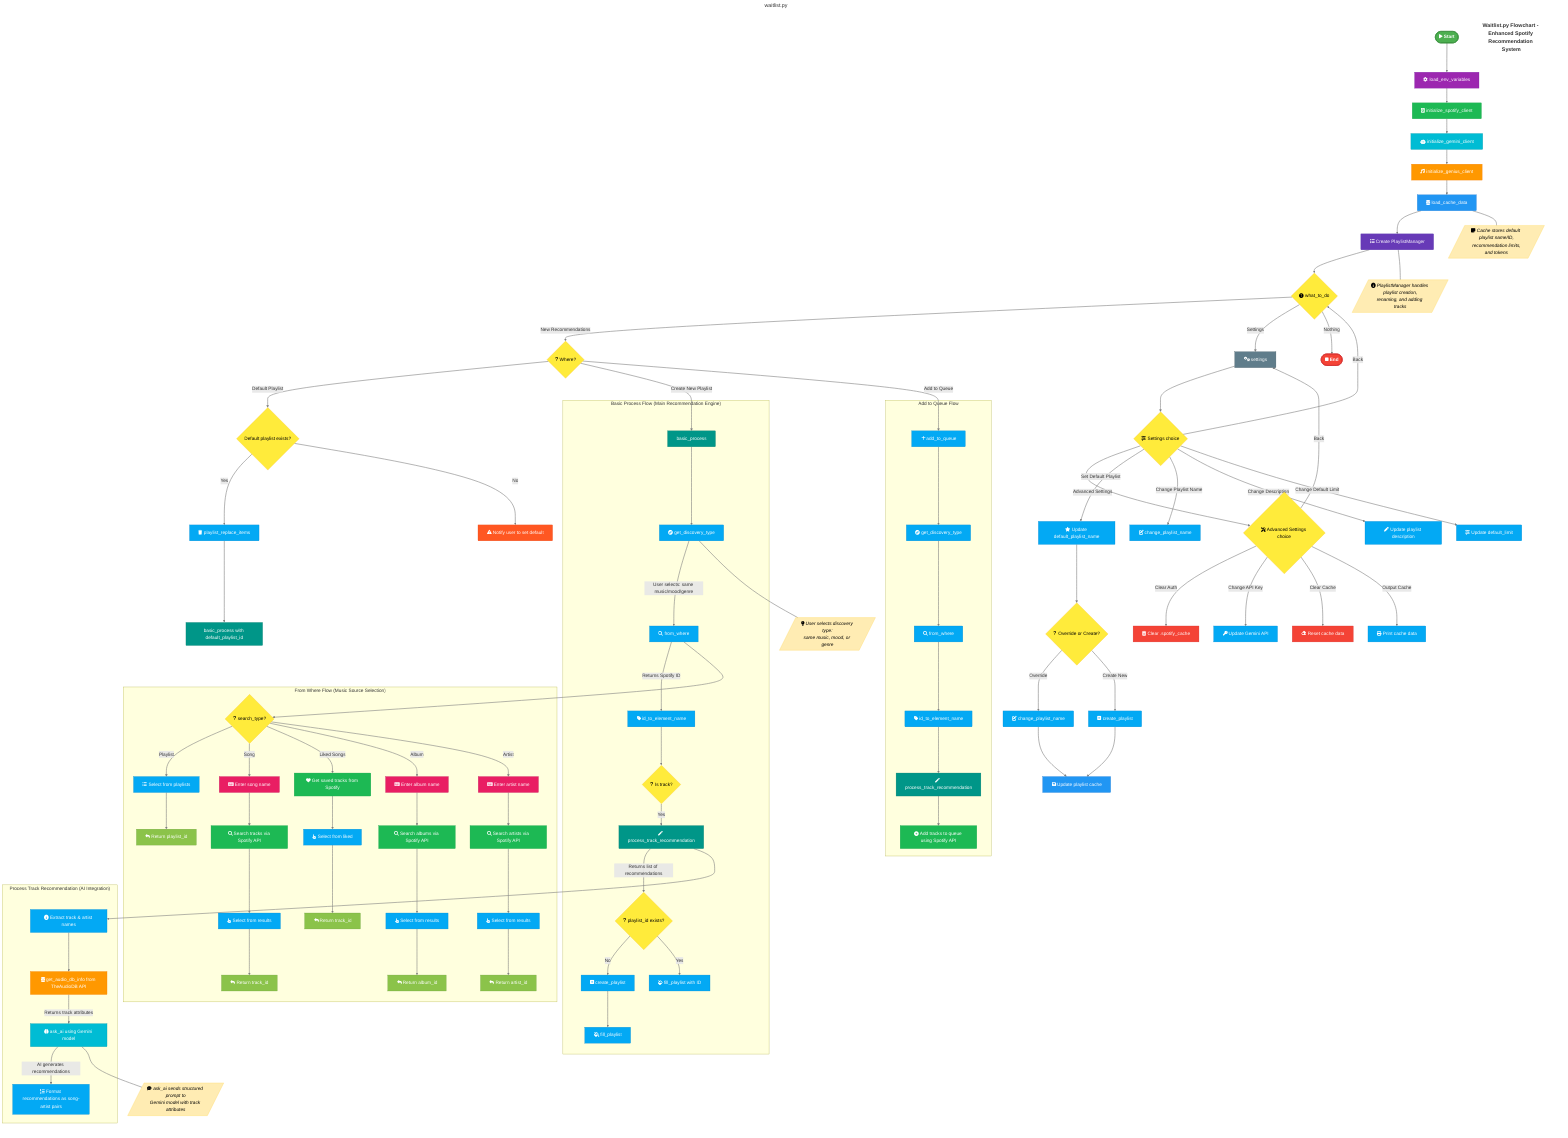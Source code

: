 ---
id: 992c9263-f454-4cd3-b500-30659d0e586b
title: waitlist.py
---
flowchart TD
    %% Main program flow
    Start([fa:fa-play Start]):::start --> LoadEnvVars[fa:fa-cog load_env_variables]:::setup
    LoadEnvVars --> InitSpotify[fa:fa-spotify initialize_spotify_client]:::spotify
    InitSpotify --> InitGemini[fa:fa-robot initialize_gemini_client]:::ai
    InitGemini --> InitGenius[fa:fa-music initialize_genius_client]:::api
    InitGenius --> LoadCache[fa:fa-database load_cache_data]:::data
    LoadCache --> CreatePlaylistManager[fa:fa-list Create PlaylistManager]:::manager
    
    %% Main menu that directs the program flow
    CreatePlaylistManager --> WhatToDo{fa:fa-question-circle what_to_do}:::decision
    
    WhatToDo -->|New Recommendations| NewRecsQuestion{fa:fa-question Where?}:::decision
    NewRecsQuestion -->|Default Playlist| CheckDefaultPlaylist{Default playlist exists?}:::decision
    CheckDefaultPlaylist -->|Yes| ClearPlaylist[fa:fa-trash playlist_replace_items]:::action
    CheckDefaultPlaylist -->|No| NotifyUser[fa:fa-exclamation-triangle Notify user to set default]:::warning
    ClearPlaylist --> BasicProcessDefault[basic_process with default_playlist_id]:::process
    
    NewRecsQuestion -->|Create New Playlist| BasicProcess[basic_process]:::process
    NewRecsQuestion -->|Add to Queue| AddToQueue[fa:fa-plus add_to_queue]:::action
    
    WhatToDo -->|Settings| SettingsMenu[fa:fa-cogs settings]:::settings
    SettingsMenu --> BasicSettings{fa:fa-sliders-h Settings choice}:::decision
    
    %% Advanced settings for managing API keys and cache
    BasicSettings -->|Advanced Settings| AdvancedSettings{fa:fa-tools Advanced Settings choice}:::decision
    AdvancedSettings -->|Clear Auth| ClearAuth[fa:fa-trash-alt Clear .spotify_cache]:::danger
    AdvancedSettings -->|Change API Key| ChangeAPIKey[fa:fa-key Update Gemini API]:::action
    AdvancedSettings -->|Clear Cache| ClearCache[fa:fa-eraser Reset cache data]:::danger
    AdvancedSettings -->|Output Cache| OutputCache[fa:fa-print Print cache data]:::action
    AdvancedSettings -->|Back| SettingsMenu
    
    %% Default playlist management
    BasicSettings -->|Set Default Playlist| SetDefault[fa:fa-star Update default_playlist_name]:::action
    SetDefault --> OverrideOrCreate{fa:fa-question Override or Create?}:::decision
    OverrideOrCreate -->|Override| ChangePlaylistName[fa:fa-edit change_playlist_name]:::action
    OverrideOrCreate -->|Create New| CreatePlaylist[fa:fa-plus-square create_playlist]:::action
    ChangePlaylistName --> UpdatePlaylistCache[fa:fa-save Update playlist cache]:::data
    CreatePlaylist --> UpdatePlaylistCache
    
    BasicSettings -->|Change Playlist Name| ChangeName[fa:fa-edit change_playlist_name]:::action
    BasicSettings -->|Change Description| ChangeDesc[fa:fa-pen Update playlist description]:::action
    BasicSettings -->|Change Default Limit| ChangeLimit[fa:fa-sliders-h Update default_limit]:::action
    BasicSettings -->|Back| WhatToDo
    
    WhatToDo -->|Nothing| End([fa:fa-stop End]):::END
    
    %% Core recommendation process
    subgraph BasicProcessFlow["Basic Process Flow (Main Recommendation Engine)"]
        direction TB
        BasicProcess --> GetDiscoveryType[fa:fa-compass get_discovery_type]:::action
        GetDiscoveryType -->|"User selects: same music/mood/genre"| FromWhere[fa:fa-search from_where]:::action
        FromWhere -->|"Returns Spotify ID"| GetOriginName[fa:fa-tag id_to_element_name]:::action
        GetOriginName --> CheckIsTrack{fa:fa-question Is track?}:::decision
        CheckIsTrack -->|Yes| ProcessTrackRec[fa:fa-magic process_track_recommendation]:::process
        ProcessTrackRec -->|"Returns list of recommendations"| CheckPlaylistId{fa:fa-question playlist_id exists?}:::decision
        CheckPlaylistId -->|No| CreateNewPlaylist[fa:fa-plus-square create_playlist]:::action
        CreateNewPlaylist --> FillPlaylist[fa:fa-fill-drip fill_playlist]:::action
        CheckPlaylistId -->|Yes| FillExistingPlaylist[fa:fa-fill fill_playlist with ID]:::action
    end
    
    %% Process for adding tracks to queue instead of playlist
    subgraph AddToQueueFlow["Add to Queue Flow"]
        direction TB
        AddToQueue --> GetQueueDiscoveryType[fa:fa-compass get_discovery_type]:::action
        GetQueueDiscoveryType --> GetQueueOrigin[fa:fa-search from_where]:::action
        GetQueueOrigin --> GetQueueOriginName[fa:fa-tag id_to_element_name]:::action
        GetQueueOriginName --> ProcessQueueRecs[fa:fa-magic process_track_recommendation]:::process
        ProcessQueueRecs --> AddTracksToQueue[fa:fa-plus-circle Add tracks to queue using Spotify API]:::spotify
    end
    
    %% Music source selection process
    subgraph FromWhereFlow["From Where Flow (Music Source Selection)"]
        direction TB
        FromWhere --> SearchTypePrompt{fa:fa-question search_type?}:::decision
        SearchTypePrompt -->|Playlist| SelectPlaylist[fa:fa-list-ul Select from playlists]:::action
        SelectPlaylist --> ReturnPlaylistId[fa:fa-reply Return playlist_id]:::return
        
        SearchTypePrompt -->|Song| EnterSongName[fa:fa-keyboard Enter song name]:::input
        EnterSongName --> SearchTracks[fa:fa-search Search tracks via Spotify API]:::spotify
        SearchTracks --> SelectTrack[fa:fa-hand-pointer Select from results]:::action
        SelectTrack --> ReturnTrackId[fa:fa-reply Return track_id]:::return
        
        SearchTypePrompt -->|Liked Songs| GetLikedSongs[fa:fa-heart Get saved tracks from Spotify]:::spotify
        GetLikedSongs --> SelectLikedTrack[fa:fa-hand-pointer Select from liked]:::action
        SelectLikedTrack --> ReturnLikedTrackId[fa:fa-reply Return track_id]:::return
        
        SearchTypePrompt -->|Album| EnterAlbumName[fa:fa-keyboard Enter album name]:::input
        EnterAlbumName --> SearchAlbums[fa:fa-search Search albums via Spotify API]:::spotify
        SearchAlbums --> SelectAlbum[fa:fa-hand-pointer Select from results]:::action
        SelectAlbum --> ReturnAlbumId[fa:fa-reply Return album_id]:::return
        
        SearchTypePrompt -->|Artist| EnterArtistName[fa:fa-keyboard Enter artist name]:::input
        EnterArtistName --> SearchArtists[fa:fa-search Search artists via Spotify API]:::spotify
        SearchArtists --> SelectArtist[fa:fa-hand-pointer Select from results]:::action
        SelectArtist --> ReturnArtistId[fa:fa-reply Return artist_id]:::return
    end
    
    %% AI recommendation process
    subgraph ProcessTrackRecommendationFlow["Process Track Recommendation (AI Integration)"]
        direction TB
        ProcessTrackRec --> ExtractTrackInfo[fa:fa-info-circle Extract track & artist names]:::action
        ExtractTrackInfo --> GetAudioDbInfo[fa:fa-database get_audio_db_info from TheAudioDB API]:::api
        GetAudioDbInfo -->|"Returns track attributes"| AskAI[fa:fa-brain ask_ai using Gemini model]:::ai
        AskAI -->|"AI generates recommendations"| FormatRecommendations[fa:fa-list-ol Format recommendations as song-artist pairs]:::action
    end
    
    %% Add clarifying notes with icons
    Note1[/"fa:fa-sticky-note Cache stores default playlist name/ID,\n recommendation limits, and tokens"/]:::note
    LoadCache --- Note1
    
    Note2[/"fa:fa-lightbulb User selects discovery type:\nsame music, mood, or genre"/]:::note
    GetDiscoveryType --- Note2
    
    Note3[/"fa:fa-comment-dots ask_ai sends structured prompt to\nGemini model with track attributes"/]:::note
    AskAI --- Note3
    
    Note4[/"fa:fa-info-circle PlaylistManager handles playlist creation,\nrenaming, and adding tracks"/]:::note
    CreatePlaylistManager --- Note4

    %% Define styles for different types of nodes
    classDef start fill:#4CAF50,stroke:#388E3C,stroke-width:2px,color:white,font-weight:bold
    classDef END fill:#F44336,stroke:#D32F2F,stroke-width:2px,color:white,font-weight:bold
    classDef setup fill:#9C27B0,stroke:#7B1FA2,stroke-width:1px,color:white
    classDef spotify fill:#1DB954,stroke:#1AA34A,stroke-width:1px,color:white
    classDef api fill:#FF9800,stroke:#F57C00,stroke-width:1px,color:white
    classDef data fill:#2196F3,stroke:#1976D2,stroke-width:1px,color:white
    classDef manager fill:#673AB7,stroke:#512DA8,stroke-width:1px,color:white
    classDef decision fill:#FFEB3B,stroke:#FBC02D,stroke-width:1px,color:black
    classDef action fill:#03A9F4,stroke:#0288D1,stroke-width:1px,color:white
    classDef warning fill:#FF5722,stroke:#E64A19,stroke-width:1px,color:white
    classDef process fill:#009688,stroke:#00796B,stroke-width:1px,color:white
    classDef settings fill:#607D8B,stroke:#455A64,stroke-width:1px,color:white
    classDef danger fill:#F44336,stroke:#D32F2F,stroke-width:1px,color:white
    classDef note fill:#FFECB3,stroke:#FFD54F,stroke-width:1px,color:black,font-style:italic
    classDef return fill:#8BC34A,stroke:#689F38,stroke-width:1px,color:white
    classDef input fill:#E91E63,stroke:#C2185B,stroke-width:1px,color:white
    classDef ai fill:#00BCD4,stroke:#0097A7,stroke-width:1px,color:white

    %% Animation settings
    linkStyle default stroke-width:2px,fill:none,stroke:gray
    
    %% Animate the flow
    Start@{ animate: true }

    %% Add a title
    title[Waitlist.py Flowchart - Enhanced Spotify Recommendation System]:::title
    classDef title fill:none,stroke:none,color:#333,font-size:18px,font-weight:bold